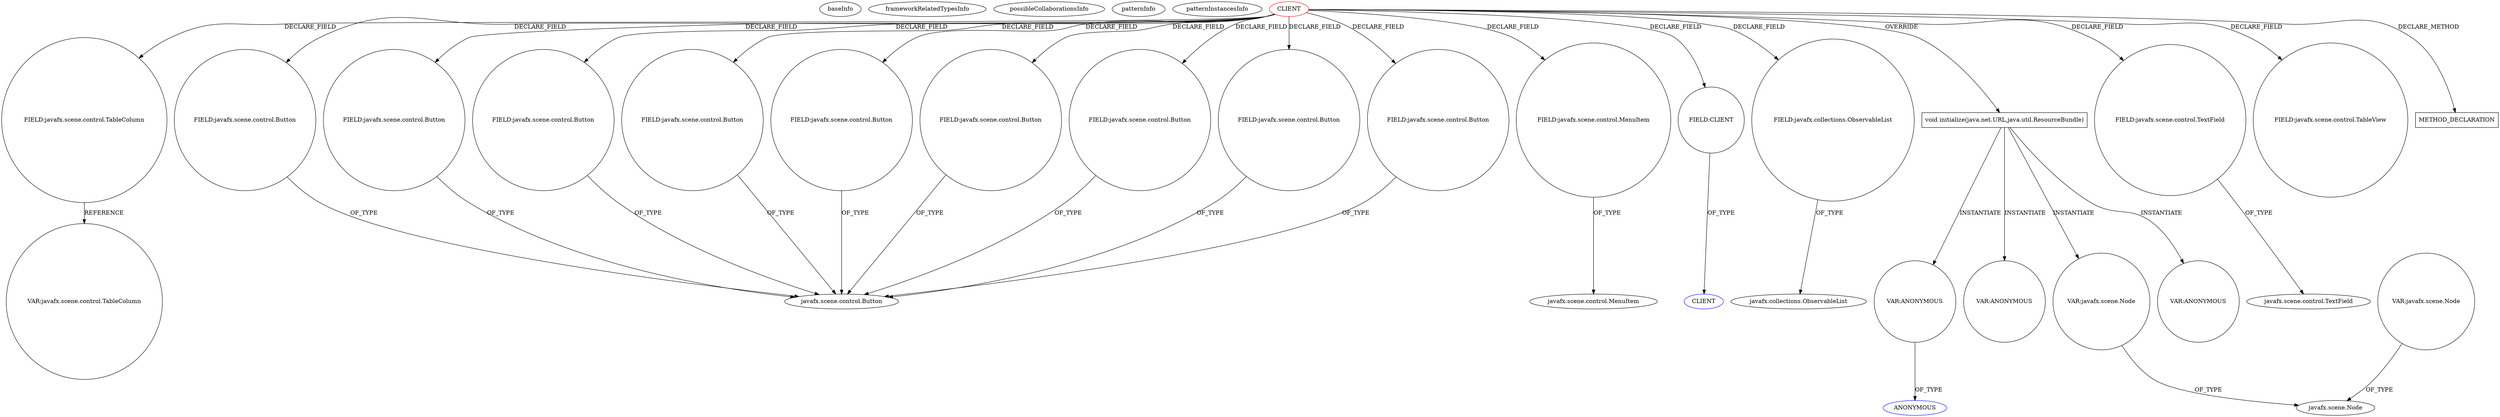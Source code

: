 digraph {
baseInfo[graphId=383,category="pattern",isAnonymous=false,possibleRelation=false]
frameworkRelatedTypesInfo[]
possibleCollaborationsInfo[]
patternInfo[frequency=2.0,patternRootClient=0]
patternInstancesInfo[0="hock323-eventManager~/hock323-eventManager/EventManager-master/src/eventManager/controller/pokerTournament/TournamentController.java~TournamentController~3009",1="bianconejo-CEFX~/bianconejo-CEFX/CEFX-master/src/cefx/CEPrincipalController.java~CEPrincipalController~2114"]
144[label="FIELD:javafx.scene.control.TableColumn",vertexType="FIELD_DECLARATION",isFrameworkType=false,shape=circle]
0[label="CLIENT",vertexType="ROOT_CLIENT_CLASS_DECLARATION",isFrameworkType=false,color=red]
14[label="FIELD:javafx.scene.control.Button",vertexType="FIELD_DECLARATION",isFrameworkType=false,shape=circle]
52[label="FIELD:javafx.scene.control.Button",vertexType="FIELD_DECLARATION",isFrameworkType=false,shape=circle]
81[label="FIELD:javafx.scene.control.Button",vertexType="FIELD_DECLARATION",isFrameworkType=false,shape=circle]
140[label="FIELD:javafx.scene.control.Button",vertexType="FIELD_DECLARATION",isFrameworkType=false,shape=circle]
8[label="FIELD:javafx.scene.control.Button",vertexType="FIELD_DECLARATION",isFrameworkType=false,shape=circle]
142[label="FIELD:javafx.scene.control.Button",vertexType="FIELD_DECLARATION",isFrameworkType=false,shape=circle]
10[label="FIELD:javafx.scene.control.Button",vertexType="FIELD_DECLARATION",isFrameworkType=false,shape=circle]
79[label="FIELD:javafx.scene.control.Button",vertexType="FIELD_DECLARATION",isFrameworkType=false,shape=circle]
48[label="FIELD:javafx.scene.control.Button",vertexType="FIELD_DECLARATION",isFrameworkType=false,shape=circle]
102[label="FIELD:javafx.scene.control.MenuItem",vertexType="FIELD_DECLARATION",isFrameworkType=false,shape=circle]
89[label="FIELD:CLIENT",vertexType="FIELD_DECLARATION",isFrameworkType=false,shape=circle]
146[label="FIELD:javafx.collections.ObservableList",vertexType="FIELD_DECLARATION",isFrameworkType=false,shape=circle]
147[label="javafx.collections.ObservableList",vertexType="FRAMEWORK_INTERFACE_TYPE",isFrameworkType=false]
103[label="javafx.scene.control.MenuItem",vertexType="FRAMEWORK_CLASS_TYPE",isFrameworkType=false]
152[label="void initialize(java.net.URL,java.util.ResourceBundle)",vertexType="OVERRIDING_METHOD_DECLARATION",isFrameworkType=false,shape=box]
5[label="javafx.scene.control.Button",vertexType="FRAMEWORK_CLASS_TYPE",isFrameworkType=false]
6[label="FIELD:javafx.scene.control.TextField",vertexType="FIELD_DECLARATION",isFrameworkType=false,shape=circle]
90[label="CLIENT",vertexType="REFERENCE_CLIENT_CLASS_DECLARATION",isFrameworkType=false,color=blue]
211[label="VAR:javafx.scene.Node",vertexType="VARIABLE_EXPRESION",isFrameworkType=false,shape=circle]
189[label="javafx.scene.Node",vertexType="FRAMEWORK_CLASS_TYPE",isFrameworkType=false]
506[label="VAR:javafx.scene.Node",vertexType="VARIABLE_EXPRESION",isFrameworkType=false,shape=circle]
184[label="VAR:ANONYMOUS",vertexType="VARIABLE_EXPRESION",isFrameworkType=false,shape=circle]
259[label="VAR:ANONYMOUS",vertexType="VARIABLE_EXPRESION",isFrameworkType=false,shape=circle]
319[label="VAR:ANONYMOUS",vertexType="VARIABLE_EXPRESION",isFrameworkType=false,shape=circle]
7[label="javafx.scene.control.TextField",vertexType="FRAMEWORK_CLASS_TYPE",isFrameworkType=false]
260[label="ANONYMOUS",vertexType="REFERENCE_ANONYMOUS_DECLARATION",isFrameworkType=false,color=blue]
150[label="FIELD:javafx.scene.control.TableView",vertexType="FIELD_DECLARATION",isFrameworkType=false,shape=circle]
901[label="VAR:javafx.scene.control.TableColumn",vertexType="VARIABLE_EXPRESION",isFrameworkType=false,shape=circle]
647[label="METHOD_DECLARATION",vertexType="CLIENT_METHOD_DECLARATION",isFrameworkType=false,shape=box]
0->48[label="DECLARE_FIELD"]
140->5[label="OF_TYPE"]
0->52[label="DECLARE_FIELD"]
79->5[label="OF_TYPE"]
211->189[label="OF_TYPE"]
52->5[label="OF_TYPE"]
102->103[label="OF_TYPE"]
506->189[label="OF_TYPE"]
0->152[label="OVERRIDE"]
0->8[label="DECLARE_FIELD"]
146->147[label="OF_TYPE"]
6->7[label="OF_TYPE"]
81->5[label="OF_TYPE"]
259->260[label="OF_TYPE"]
0->10[label="DECLARE_FIELD"]
0->146[label="DECLARE_FIELD"]
0->142[label="DECLARE_FIELD"]
0->647[label="DECLARE_METHOD"]
0->89[label="DECLARE_FIELD"]
0->140[label="DECLARE_FIELD"]
142->5[label="OF_TYPE"]
89->90[label="OF_TYPE"]
14->5[label="OF_TYPE"]
48->5[label="OF_TYPE"]
0->14[label="DECLARE_FIELD"]
10->5[label="OF_TYPE"]
152->211[label="INSTANTIATE"]
144->901[label="REFERENCE"]
0->150[label="DECLARE_FIELD"]
152->259[label="INSTANTIATE"]
0->6[label="DECLARE_FIELD"]
0->144[label="DECLARE_FIELD"]
8->5[label="OF_TYPE"]
152->319[label="INSTANTIATE"]
152->184[label="INSTANTIATE"]
0->79[label="DECLARE_FIELD"]
0->81[label="DECLARE_FIELD"]
0->102[label="DECLARE_FIELD"]
}
